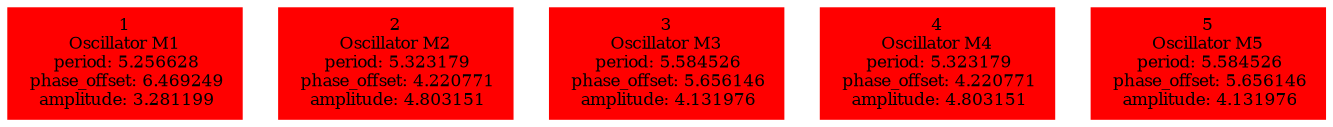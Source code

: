  digraph g{ forcelabels=true;
1 [label=<1<BR />Oscillator M1<BR /> period: 5.256628<BR /> phase_offset: 6.469249<BR /> amplitude: 3.281199>, shape=box,color=red,style=filled,fontsize=8];2 [label=<2<BR />Oscillator M2<BR /> period: 5.323179<BR /> phase_offset: 4.220771<BR /> amplitude: 4.803151>, shape=box,color=red,style=filled,fontsize=8];3 [label=<3<BR />Oscillator M3<BR /> period: 5.584526<BR /> phase_offset: 5.656146<BR /> amplitude: 4.131976>, shape=box,color=red,style=filled,fontsize=8];4 [label=<4<BR />Oscillator M4<BR /> period: 5.323179<BR /> phase_offset: 4.220771<BR /> amplitude: 4.803151>, shape=box,color=red,style=filled,fontsize=8];5 [label=<5<BR />Oscillator M5<BR /> period: 5.584526<BR /> phase_offset: 5.656146<BR /> amplitude: 4.131976>, shape=box,color=red,style=filled,fontsize=8]; }
